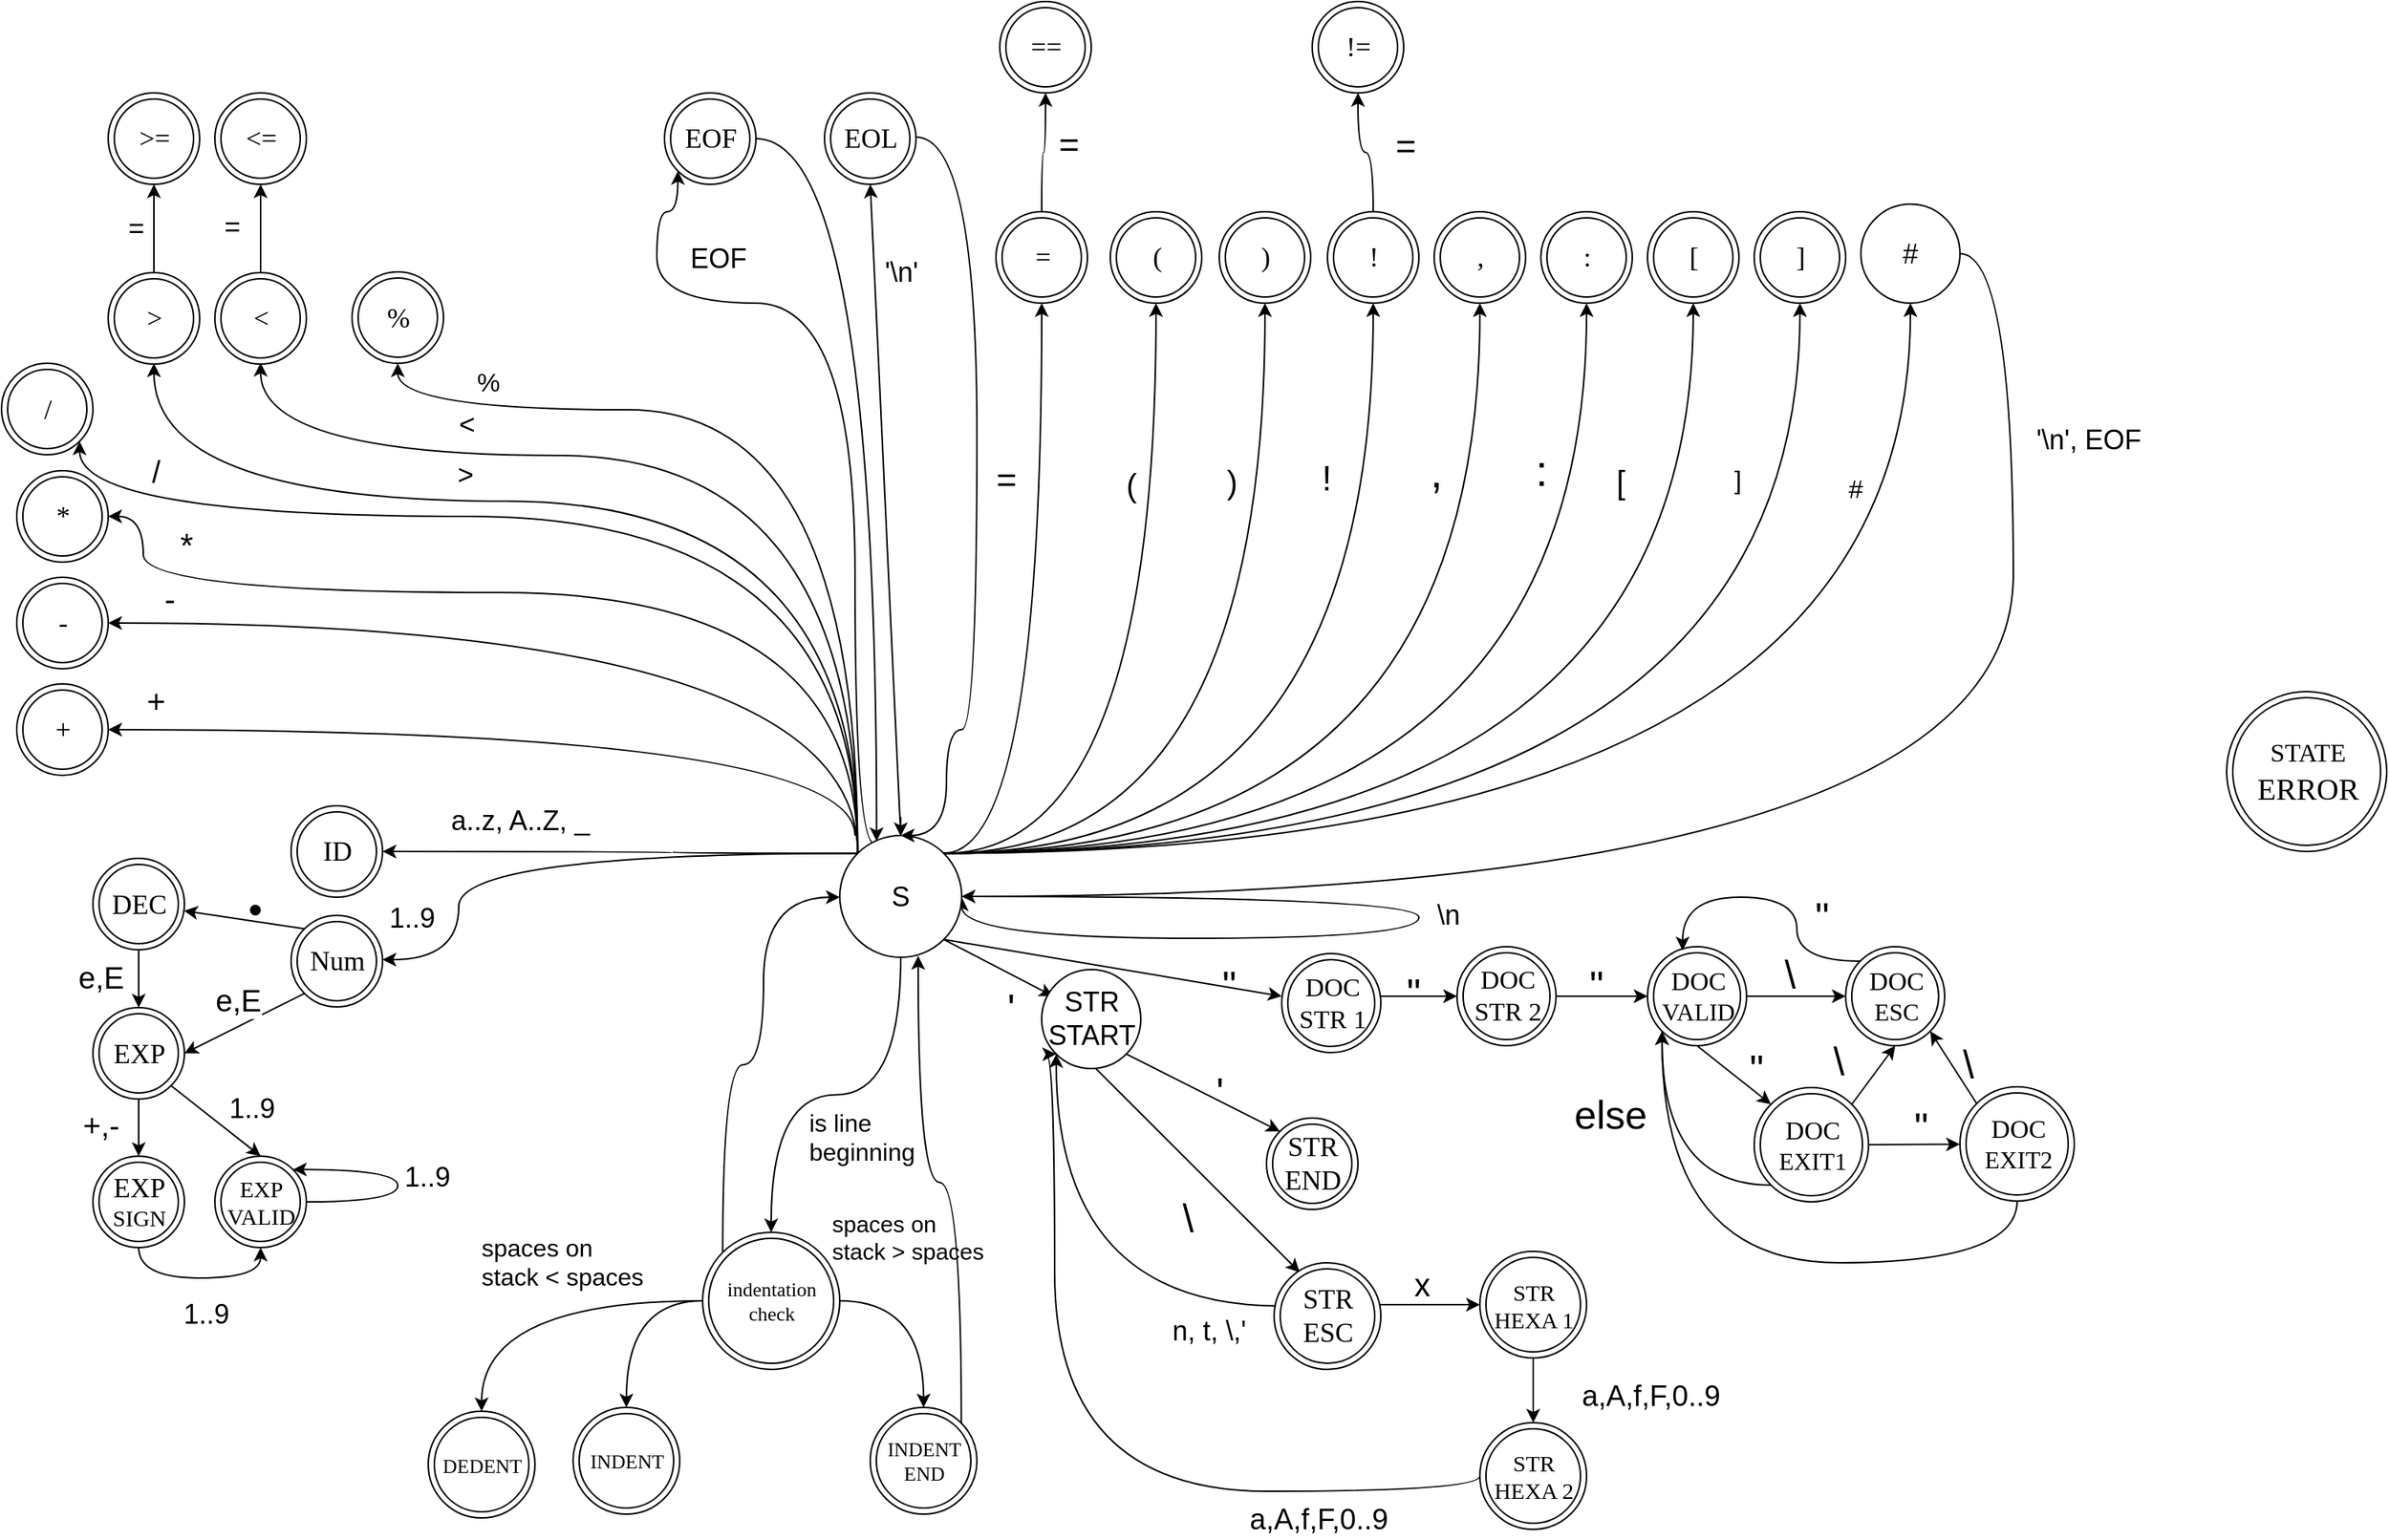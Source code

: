 <mxfile version="12.2.9" type="github" pages="1">
  <diagram id="ookkSnt-5DKXbz4JokuE" name="Page-1">
    <mxGraphModel dx="1447" dy="785" grid="1" gridSize="10" guides="1" tooltips="1" connect="1" arrows="1" fold="1" page="1" pageScale="1" pageWidth="827" pageHeight="1169" math="0" shadow="0">
      <root>
        <mxCell id="0"/>
        <mxCell id="1" parent="0"/>
        <mxCell id="phEVHog4hxKk8a_AKW_x-33" style="edgeStyle=orthogonalEdgeStyle;orthogonalLoop=1;jettySize=auto;html=1;curved=1;entryX=1;entryY=0.5;entryDx=0;entryDy=0;fontSize=18;" parent="1" target="phEVHog4hxKk8a_AKW_x-7" edge="1">
          <mxGeometry relative="1" as="geometry">
            <mxPoint x="580" y="569.5" as="sourcePoint"/>
            <mxPoint x="180" y="509.5" as="targetPoint"/>
            <Array as="points">
              <mxPoint x="580" y="499.5"/>
            </Array>
          </mxGeometry>
        </mxCell>
        <mxCell id="phEVHog4hxKk8a_AKW_x-34" value="&lt;font style=&quot;font-size: 21px;&quot;&gt;&lt;font style=&quot;font-size: 21px;&quot;&gt;+&lt;/font&gt;&lt;/font&gt;" style="text;html=1;resizable=0;points=[];align=center;verticalAlign=middle;labelBackgroundColor=#ffffff;fontSize=21;" parent="phEVHog4hxKk8a_AKW_x-33" vertex="1" connectable="0">
          <mxGeometry x="0.018" y="4" relative="1" as="geometry">
            <mxPoint x="-244" y="-23.5" as="offset"/>
          </mxGeometry>
        </mxCell>
        <mxCell id="phEVHog4hxKk8a_AKW_x-44" style="orthogonalLoop=1;jettySize=auto;html=1;exitX=0;exitY=0;exitDx=0;exitDy=0;entryX=1;entryY=0.5;entryDx=0;entryDy=0;fontSize=18;edgeStyle=orthogonalEdgeStyle;curved=1;" parent="1" source="phEVHog4hxKk8a_AKW_x-1" target="phEVHog4hxKk8a_AKW_x-9" edge="1">
          <mxGeometry relative="1" as="geometry">
            <Array as="points">
              <mxPoint x="581" y="430"/>
            </Array>
          </mxGeometry>
        </mxCell>
        <mxCell id="phEVHog4hxKk8a_AKW_x-46" style="orthogonalLoop=1;jettySize=auto;html=1;exitX=0;exitY=0;exitDx=0;exitDy=0;fontSize=18;edgeStyle=orthogonalEdgeStyle;curved=1;entryX=1;entryY=0.5;entryDx=0;entryDy=0;" parent="1" source="phEVHog4hxKk8a_AKW_x-1" target="phEVHog4hxKk8a_AKW_x-13" edge="1">
          <mxGeometry relative="1" as="geometry">
            <mxPoint x="113" y="373.5" as="targetPoint"/>
            <Array as="points">
              <mxPoint x="581" y="410"/>
              <mxPoint x="113" y="410"/>
              <mxPoint x="113" y="360"/>
            </Array>
          </mxGeometry>
        </mxCell>
        <mxCell id="phEVHog4hxKk8a_AKW_x-51" value="&lt;font style=&quot;font-size: 22px;&quot;&gt;*&lt;/font&gt;" style="text;html=1;resizable=0;points=[];align=center;verticalAlign=middle;labelBackgroundColor=#ffffff;fontSize=22;" parent="phEVHog4hxKk8a_AKW_x-46" vertex="1" connectable="0">
          <mxGeometry x="0.217" y="-1" relative="1" as="geometry">
            <mxPoint x="-178.5" y="-29.5" as="offset"/>
          </mxGeometry>
        </mxCell>
        <mxCell id="phEVHog4hxKk8a_AKW_x-49" style="orthogonalLoop=1;jettySize=auto;html=1;exitX=0;exitY=0;exitDx=0;exitDy=0;entryX=1;entryY=1;entryDx=0;entryDy=0;fontSize=18;edgeStyle=orthogonalEdgeStyle;curved=1;" parent="1" source="phEVHog4hxKk8a_AKW_x-1" target="phEVHog4hxKk8a_AKW_x-14" edge="1">
          <mxGeometry relative="1" as="geometry">
            <mxPoint x="150" y="319.5" as="targetPoint"/>
            <Array as="points">
              <mxPoint x="581" y="360"/>
              <mxPoint x="71" y="360"/>
            </Array>
          </mxGeometry>
        </mxCell>
        <mxCell id="phEVHog4hxKk8a_AKW_x-50" value="&lt;font style=&quot;font-size: 20px;&quot;&gt;/&lt;/font&gt;" style="text;html=1;resizable=0;points=[];align=center;verticalAlign=middle;labelBackgroundColor=#ffffff;fontSize=20;" parent="phEVHog4hxKk8a_AKW_x-49" vertex="1" connectable="0">
          <mxGeometry x="0.181" y="1" relative="1" as="geometry">
            <mxPoint x="-221.5" y="-31" as="offset"/>
          </mxGeometry>
        </mxCell>
        <mxCell id="phEVHog4hxKk8a_AKW_x-53" style="edgeStyle=orthogonalEdgeStyle;curved=1;orthogonalLoop=1;jettySize=auto;html=1;exitX=0;exitY=0;exitDx=0;exitDy=0;entryX=0.5;entryY=1;entryDx=0;entryDy=0;fontSize=18;" parent="1" source="phEVHog4hxKk8a_AKW_x-1" edge="1">
          <mxGeometry relative="1" as="geometry">
            <mxPoint x="120" y="259.5" as="targetPoint"/>
            <Array as="points">
              <mxPoint x="581" y="350"/>
              <mxPoint x="120" y="350"/>
            </Array>
          </mxGeometry>
        </mxCell>
        <mxCell id="phEVHog4hxKk8a_AKW_x-54" value="&lt;font style=&quot;font-size: 18px;&quot;&gt;&amp;gt;&lt;/font&gt;" style="text;html=1;resizable=0;points=[];align=center;verticalAlign=middle;labelBackgroundColor=#ffffff;fontSize=18;" parent="phEVHog4hxKk8a_AKW_x-53" vertex="1" connectable="0">
          <mxGeometry x="0.154" relative="1" as="geometry">
            <mxPoint x="-37" y="-17" as="offset"/>
          </mxGeometry>
        </mxCell>
        <mxCell id="phEVHog4hxKk8a_AKW_x-55" style="edgeStyle=orthogonalEdgeStyle;curved=1;orthogonalLoop=1;jettySize=auto;html=1;fontSize=18;exitX=0;exitY=0;exitDx=0;exitDy=0;" parent="1" source="phEVHog4hxKk8a_AKW_x-1" edge="1">
          <mxGeometry relative="1" as="geometry">
            <mxPoint x="190" y="259.08" as="targetPoint"/>
            <Array as="points">
              <mxPoint x="581" y="320"/>
              <mxPoint x="190" y="320"/>
            </Array>
          </mxGeometry>
        </mxCell>
        <mxCell id="phEVHog4hxKk8a_AKW_x-56" value="&lt;font style=&quot;font-size: 18px;&quot;&gt;&amp;lt;&lt;/font&gt;" style="text;html=1;resizable=0;points=[];align=center;verticalAlign=middle;labelBackgroundColor=#ffffff;fontSize=18;" parent="phEVHog4hxKk8a_AKW_x-55" vertex="1" connectable="0">
          <mxGeometry x="0.36" y="2" relative="1" as="geometry">
            <mxPoint x="-32.5" y="-22" as="offset"/>
          </mxGeometry>
        </mxCell>
        <mxCell id="phEVHog4hxKk8a_AKW_x-73" style="edgeStyle=orthogonalEdgeStyle;curved=1;orthogonalLoop=1;jettySize=auto;html=1;exitX=0;exitY=0;exitDx=0;exitDy=0;fontSize=18;entryX=1;entryY=0.5;entryDx=0;entryDy=0;" parent="1" source="phEVHog4hxKk8a_AKW_x-1" target="phEVHog4hxKk8a_AKW_x-24" edge="1">
          <mxGeometry relative="1" as="geometry">
            <Array as="points">
              <mxPoint x="460" y="581"/>
              <mxPoint x="460" y="580"/>
            </Array>
          </mxGeometry>
        </mxCell>
        <mxCell id="Kf4OGwQjmnl409fR8g-T-22" value="a..z, A..Z, _" style="text;html=1;resizable=0;points=[];align=center;verticalAlign=middle;labelBackgroundColor=#ffffff;fontSize=18;" parent="phEVHog4hxKk8a_AKW_x-73" vertex="1" connectable="0">
          <mxGeometry x="0.328" y="-7" relative="1" as="geometry">
            <mxPoint x="-15.5" y="-13.5" as="offset"/>
          </mxGeometry>
        </mxCell>
        <mxCell id="phEVHog4hxKk8a_AKW_x-75" style="orthogonalLoop=1;jettySize=auto;html=1;entryX=0;entryY=1;entryDx=0;entryDy=0;fontSize=18;edgeStyle=orthogonalEdgeStyle;curved=1;exitX=0.284;exitY=0.065;exitDx=0;exitDy=0;exitPerimeter=0;" parent="1" source="phEVHog4hxKk8a_AKW_x-1" target="phEVHog4hxKk8a_AKW_x-22" edge="1">
          <mxGeometry relative="1" as="geometry">
            <Array as="points">
              <mxPoint x="580" y="575"/>
              <mxPoint x="580" y="220"/>
              <mxPoint x="450" y="220"/>
              <mxPoint x="450" y="160"/>
              <mxPoint x="464" y="160"/>
            </Array>
          </mxGeometry>
        </mxCell>
        <mxCell id="phEVHog4hxKk8a_AKW_x-76" value="&lt;font style=&quot;font-size: 18px;&quot;&gt;EOF&lt;/font&gt;" style="text;html=1;resizable=0;points=[];align=center;verticalAlign=middle;labelBackgroundColor=#ffffff;fontSize=18;" parent="phEVHog4hxKk8a_AKW_x-75" vertex="1" connectable="0">
          <mxGeometry x="0.111" y="6" relative="1" as="geometry">
            <mxPoint x="-84" y="-64.5" as="offset"/>
          </mxGeometry>
        </mxCell>
        <mxCell id="phEVHog4hxKk8a_AKW_x-77" style="orthogonalLoop=1;jettySize=auto;html=1;exitX=0.5;exitY=0;exitDx=0;exitDy=0;entryX=0.5;entryY=1;entryDx=0;entryDy=0;fontSize=18;" parent="1" source="phEVHog4hxKk8a_AKW_x-1" target="phEVHog4hxKk8a_AKW_x-21" edge="1">
          <mxGeometry relative="1" as="geometry">
            <mxPoint x="800" y="280" as="targetPoint"/>
          </mxGeometry>
        </mxCell>
        <mxCell id="phEVHog4hxKk8a_AKW_x-78" value="&#39;\n&#39;" style="text;html=1;resizable=0;points=[];align=center;verticalAlign=middle;labelBackgroundColor=#ffffff;fontSize=18;" parent="phEVHog4hxKk8a_AKW_x-77" vertex="1" connectable="0">
          <mxGeometry x="0.216" y="7" relative="1" as="geometry">
            <mxPoint x="19" y="-110" as="offset"/>
          </mxGeometry>
        </mxCell>
        <mxCell id="Kf4OGwQjmnl409fR8g-T-13" style="orthogonalLoop=1;jettySize=auto;html=1;exitX=1;exitY=0;exitDx=0;exitDy=0;fontSize=18;edgeStyle=orthogonalEdgeStyle;curved=1;" parent="1" source="phEVHog4hxKk8a_AKW_x-1" target="phEVHog4hxKk8a_AKW_x-10" edge="1">
          <mxGeometry relative="1" as="geometry"/>
        </mxCell>
        <mxCell id="Kf4OGwQjmnl409fR8g-T-14" value="&lt;font style=&quot;font-size: 21px;&quot;&gt;(&lt;/font&gt;" style="text;html=1;resizable=0;points=[];align=center;verticalAlign=middle;labelBackgroundColor=#ffffff;fontSize=21;" parent="Kf4OGwQjmnl409fR8g-T-13" vertex="1" connectable="0">
          <mxGeometry x="0.19" relative="1" as="geometry">
            <mxPoint x="-17" y="-84" as="offset"/>
          </mxGeometry>
        </mxCell>
        <mxCell id="Kf4OGwQjmnl409fR8g-T-24" style="orthogonalLoop=1;jettySize=auto;html=1;fontSize=13;exitX=1;exitY=0;exitDx=0;exitDy=0;entryX=0.5;entryY=1;entryDx=0;entryDy=0;edgeStyle=orthogonalEdgeStyle;elbow=vertical;curved=1;" parent="1" source="phEVHog4hxKk8a_AKW_x-1" target="phEVHog4hxKk8a_AKW_x-12" edge="1">
          <mxGeometry relative="1" as="geometry"/>
        </mxCell>
        <mxCell id="Kf4OGwQjmnl409fR8g-T-26" value="&lt;font style=&quot;font-size: 29px;&quot;&gt;,&lt;/font&gt;" style="text;html=1;resizable=0;points=[];align=center;verticalAlign=middle;labelBackgroundColor=#ffffff;fontSize=29;" parent="Kf4OGwQjmnl409fR8g-T-24" vertex="1" connectable="0">
          <mxGeometry x="-0.116" y="-3" relative="1" as="geometry">
            <mxPoint x="7.5" y="-253.5" as="offset"/>
          </mxGeometry>
        </mxCell>
        <mxCell id="Kf4OGwQjmnl409fR8g-T-33" style="edgeStyle=orthogonalEdgeStyle;curved=1;orthogonalLoop=1;jettySize=auto;html=1;exitX=0.5;exitY=1;exitDx=0;exitDy=0;fontSize=29;" parent="1" source="phEVHog4hxKk8a_AKW_x-1" target="phEVHog4hxKk8a_AKW_x-27" edge="1">
          <mxGeometry relative="1" as="geometry"/>
        </mxCell>
        <mxCell id="Kf4OGwQjmnl409fR8g-T-50" style="orthogonalLoop=1;jettySize=auto;html=1;exitX=1;exitY=0;exitDx=0;exitDy=0;entryX=0.5;entryY=1;entryDx=0;entryDy=0;fontSize=16;edgeStyle=orthogonalEdgeStyle;curved=1;" parent="1" source="phEVHog4hxKk8a_AKW_x-1" target="phEVHog4hxKk8a_AKW_x-19" edge="1">
          <mxGeometry relative="1" as="geometry"/>
        </mxCell>
        <mxCell id="D40imSKEfPFC3WLuh7PR-13" style="orthogonalLoop=1;jettySize=auto;html=1;exitX=1;exitY=1;exitDx=0;exitDy=0;entryX=0.5;entryY=0;entryDx=0;entryDy=0;" parent="1" source="phEVHog4hxKk8a_AKW_x-1" edge="1">
          <mxGeometry relative="1" as="geometry">
            <mxPoint x="710" y="675" as="targetPoint"/>
          </mxGeometry>
        </mxCell>
        <mxCell id="kk19jb1IvxCeBUpHuE0u-11" style="edgeStyle=orthogonalEdgeStyle;curved=1;rounded=0;orthogonalLoop=1;jettySize=auto;html=1;" parent="1" source="phEVHog4hxKk8a_AKW_x-1" edge="1">
          <mxGeometry relative="1" as="geometry">
            <mxPoint x="610" y="570" as="targetPoint"/>
          </mxGeometry>
        </mxCell>
        <mxCell id="kk19jb1IvxCeBUpHuE0u-21" style="edgeStyle=orthogonalEdgeStyle;rounded=0;orthogonalLoop=1;jettySize=auto;html=1;exitX=1;exitY=0;exitDx=0;exitDy=0;entryX=0.5;entryY=1;entryDx=0;entryDy=0;curved=1;" parent="1" source="phEVHog4hxKk8a_AKW_x-1" target="kk19jb1IvxCeBUpHuE0u-19" edge="1">
          <mxGeometry relative="1" as="geometry"/>
        </mxCell>
        <mxCell id="kk19jb1IvxCeBUpHuE0u-26" style="edgeStyle=orthogonalEdgeStyle;curved=1;rounded=0;orthogonalLoop=1;jettySize=auto;html=1;exitX=1;exitY=0.5;exitDx=0;exitDy=0;fontSize=17;" parent="1" source="phEVHog4hxKk8a_AKW_x-1" edge="1">
          <mxGeometry relative="1" as="geometry">
            <mxPoint x="650" y="610" as="targetPoint"/>
            <Array as="points">
              <mxPoint x="950" y="610"/>
              <mxPoint x="950" y="637"/>
            </Array>
          </mxGeometry>
        </mxCell>
        <mxCell id="kk19jb1IvxCeBUpHuE0u-36" style="edgeStyle=orthogonalEdgeStyle;curved=1;rounded=0;orthogonalLoop=1;jettySize=auto;html=1;exitX=1;exitY=0;exitDx=0;exitDy=0;entryX=0.5;entryY=1;entryDx=0;entryDy=0;fontSize=17;" parent="1" source="phEVHog4hxKk8a_AKW_x-1" target="kk19jb1IvxCeBUpHuE0u-34" edge="1">
          <mxGeometry relative="1" as="geometry"/>
        </mxCell>
        <mxCell id="kk19jb1IvxCeBUpHuE0u-37" style="edgeStyle=orthogonalEdgeStyle;curved=1;rounded=0;orthogonalLoop=1;jettySize=auto;html=1;exitX=1;exitY=0;exitDx=0;exitDy=0;entryX=0.5;entryY=1;entryDx=0;entryDy=0;fontSize=17;" parent="1" source="phEVHog4hxKk8a_AKW_x-1" target="kk19jb1IvxCeBUpHuE0u-35" edge="1">
          <mxGeometry relative="1" as="geometry"/>
        </mxCell>
        <mxCell id="kk19jb1IvxCeBUpHuE0u-41" style="edgeStyle=orthogonalEdgeStyle;curved=1;rounded=0;orthogonalLoop=1;jettySize=auto;html=1;exitX=0;exitY=0;exitDx=0;exitDy=0;entryX=0.5;entryY=1;entryDx=0;entryDy=0;fontSize=17;" parent="1" source="phEVHog4hxKk8a_AKW_x-1" target="kk19jb1IvxCeBUpHuE0u-40" edge="1">
          <mxGeometry relative="1" as="geometry">
            <Array as="points">
              <mxPoint x="581" y="290"/>
              <mxPoint x="280" y="290"/>
            </Array>
          </mxGeometry>
        </mxCell>
        <mxCell id="kk19jb1IvxCeBUpHuE0u-47" style="edgeStyle=none;rounded=0;orthogonalLoop=1;jettySize=auto;html=1;exitX=1;exitY=1;exitDx=0;exitDy=0;entryX=0;entryY=0.5;entryDx=0;entryDy=0;fontSize=17;" parent="1" source="phEVHog4hxKk8a_AKW_x-1" edge="1">
          <mxGeometry relative="1" as="geometry">
            <mxPoint x="860.0" y="675" as="targetPoint"/>
          </mxGeometry>
        </mxCell>
        <mxCell id="kk19jb1IvxCeBUpHuE0u-51" style="edgeStyle=orthogonalEdgeStyle;curved=1;rounded=0;orthogonalLoop=1;jettySize=auto;html=1;exitX=0;exitY=0;exitDx=0;exitDy=0;fontSize=26;" parent="1" source="phEVHog4hxKk8a_AKW_x-1" target="kk19jb1IvxCeBUpHuE0u-49" edge="1">
          <mxGeometry relative="1" as="geometry">
            <Array as="points">
              <mxPoint x="320" y="581"/>
              <mxPoint x="320" y="651"/>
            </Array>
          </mxGeometry>
        </mxCell>
        <mxCell id="kk19jb1IvxCeBUpHuE0u-78" style="rounded=0;orthogonalLoop=1;jettySize=auto;html=1;exitX=1;exitY=0;exitDx=0;exitDy=0;entryX=0.5;entryY=1;entryDx=0;entryDy=0;fontSize=26;edgeStyle=orthogonalEdgeStyle;curved=1;" parent="1" source="phEVHog4hxKk8a_AKW_x-1" target="phEVHog4hxKk8a_AKW_x-11" edge="1">
          <mxGeometry relative="1" as="geometry"/>
        </mxCell>
        <mxCell id="kk19jb1IvxCeBUpHuE0u-81" style="rounded=0;orthogonalLoop=1;jettySize=auto;html=1;exitX=1;exitY=0;exitDx=0;exitDy=0;entryX=0.5;entryY=1;entryDx=0;entryDy=0;fontSize=26;edgeStyle=orthogonalEdgeStyle;curved=1;" parent="1" source="phEVHog4hxKk8a_AKW_x-1" target="kk19jb1IvxCeBUpHuE0u-30" edge="1">
          <mxGeometry relative="1" as="geometry"/>
        </mxCell>
        <mxCell id="kk19jb1IvxCeBUpHuE0u-82" style="rounded=0;orthogonalLoop=1;jettySize=auto;html=1;exitX=1;exitY=0;exitDx=0;exitDy=0;entryX=0.5;entryY=1;entryDx=0;entryDy=0;fontSize=26;edgeStyle=orthogonalEdgeStyle;curved=1;" parent="1" source="phEVHog4hxKk8a_AKW_x-1" target="phEVHog4hxKk8a_AKW_x-23" edge="1">
          <mxGeometry relative="1" as="geometry"/>
        </mxCell>
        <mxCell id="phEVHog4hxKk8a_AKW_x-1" value="&lt;font style=&quot;font-size: 18px;&quot;&gt;S&lt;/font&gt;" style="ellipse;whiteSpace=wrap;html=1;aspect=fixed;fontSize=18;" parent="1" vertex="1">
          <mxGeometry x="570" y="569.5" width="80" height="80" as="geometry"/>
        </mxCell>
        <mxCell id="phEVHog4hxKk8a_AKW_x-7" value="&lt;font style=&quot;font-size: 18px;&quot;&gt;+&lt;/font&gt;" style="ellipse;shape=doubleEllipse;html=1;dashed=0;whitespace=wrap;aspect=fixed;fontFamily=Verdana;fontSize=18;" parent="1" vertex="1">
          <mxGeometry x="30" y="470" width="60" height="60" as="geometry"/>
        </mxCell>
        <mxCell id="phEVHog4hxKk8a_AKW_x-9" value="&lt;font style=&quot;font-size: 18px;&quot;&gt;-&lt;/font&gt;" style="ellipse;shape=doubleEllipse;html=1;dashed=0;whitespace=wrap;aspect=fixed;fontFamily=Verdana;fontSize=18;" parent="1" vertex="1">
          <mxGeometry x="30" y="400" width="60" height="60" as="geometry"/>
        </mxCell>
        <mxCell id="phEVHog4hxKk8a_AKW_x-10" value="&lt;font style=&quot;font-size: 18px;&quot;&gt;(&lt;/font&gt;" style="ellipse;shape=doubleEllipse;html=1;dashed=0;whitespace=wrap;aspect=fixed;fontFamily=Verdana;fontSize=18;" parent="1" vertex="1">
          <mxGeometry x="747.5" y="160" width="60" height="60" as="geometry"/>
        </mxCell>
        <mxCell id="phEVHog4hxKk8a_AKW_x-11" value="&lt;font style=&quot;font-size: 18px;&quot;&gt;)&lt;/font&gt;" style="ellipse;shape=doubleEllipse;html=1;dashed=0;whitespace=wrap;aspect=fixed;fontFamily=Verdana;fontSize=18;" parent="1" vertex="1">
          <mxGeometry x="819" y="160" width="60" height="60" as="geometry"/>
        </mxCell>
        <mxCell id="phEVHog4hxKk8a_AKW_x-12" value="&lt;font style=&quot;font-size: 18px;&quot;&gt;,&lt;/font&gt;" style="ellipse;shape=doubleEllipse;html=1;dashed=0;whitespace=wrap;aspect=fixed;fontFamily=Verdana;fontSize=18;" parent="1" vertex="1">
          <mxGeometry x="960" y="160" width="60" height="60" as="geometry"/>
        </mxCell>
        <mxCell id="phEVHog4hxKk8a_AKW_x-13" value="&lt;font style=&quot;font-size: 18px;&quot;&gt;*&lt;/font&gt;" style="ellipse;shape=doubleEllipse;html=1;dashed=0;whitespace=wrap;aspect=fixed;fontFamily=Verdana;fontSize=18;" parent="1" vertex="1">
          <mxGeometry x="30" y="330" width="60" height="60" as="geometry"/>
        </mxCell>
        <mxCell id="phEVHog4hxKk8a_AKW_x-14" value="&lt;font style=&quot;font-size: 18px;&quot;&gt;/&lt;/font&gt;" style="ellipse;shape=doubleEllipse;html=1;dashed=0;whitespace=wrap;aspect=fixed;fontFamily=Verdana;fontSize=18;" parent="1" vertex="1">
          <mxGeometry x="20" y="259.5" width="60" height="60" as="geometry"/>
        </mxCell>
        <mxCell id="phEVHog4hxKk8a_AKW_x-85" style="orthogonalLoop=1;jettySize=auto;html=1;exitX=0.5;exitY=0;exitDx=0;exitDy=0;entryX=0.5;entryY=1;entryDx=0;entryDy=0;fontSize=18;" parent="1" source="phEVHog4hxKk8a_AKW_x-15" target="phEVHog4hxKk8a_AKW_x-18" edge="1">
          <mxGeometry relative="1" as="geometry">
            <mxPoint x="60" y="110" as="targetPoint"/>
          </mxGeometry>
        </mxCell>
        <mxCell id="phEVHog4hxKk8a_AKW_x-87" value="&lt;font style=&quot;font-size: 18px;&quot;&gt;=&lt;/font&gt;" style="text;html=1;resizable=0;points=[];align=center;verticalAlign=middle;labelBackgroundColor=#ffffff;fontSize=18;" parent="phEVHog4hxKk8a_AKW_x-85" vertex="1" connectable="0">
          <mxGeometry x="0.039" y="-4" relative="1" as="geometry">
            <mxPoint x="-16" y="1" as="offset"/>
          </mxGeometry>
        </mxCell>
        <mxCell id="phEVHog4hxKk8a_AKW_x-15" value="&lt;font style=&quot;font-size: 18px;&quot;&gt;&amp;gt;&lt;/font&gt;" style="ellipse;shape=doubleEllipse;html=1;dashed=0;whitespace=wrap;aspect=fixed;fontFamily=Verdana;fontSize=18;" parent="1" vertex="1">
          <mxGeometry x="90" y="200" width="60" height="60" as="geometry"/>
        </mxCell>
        <mxCell id="phEVHog4hxKk8a_AKW_x-60" style="edgeStyle=orthogonalEdgeStyle;curved=1;orthogonalLoop=1;jettySize=auto;html=1;exitX=0.5;exitY=0;exitDx=0;exitDy=0;fontSize=18;" parent="1" source="phEVHog4hxKk8a_AKW_x-16" target="phEVHog4hxKk8a_AKW_x-17" edge="1">
          <mxGeometry relative="1" as="geometry"/>
        </mxCell>
        <mxCell id="phEVHog4hxKk8a_AKW_x-16" value="&lt;font style=&quot;font-size: 18px;&quot;&gt;&amp;lt;&lt;/font&gt;" style="ellipse;shape=doubleEllipse;html=1;dashed=0;whitespace=wrap;aspect=fixed;fontFamily=Verdana;fontSize=18;" parent="1" vertex="1">
          <mxGeometry x="160" y="200" width="60" height="60" as="geometry"/>
        </mxCell>
        <mxCell id="phEVHog4hxKk8a_AKW_x-17" value="&lt;font style=&quot;font-size: 18px;&quot;&gt;&amp;lt;&lt;/font&gt;&lt;font style=&quot;font-size: 18px;&quot;&gt;=&lt;/font&gt;" style="ellipse;shape=doubleEllipse;html=1;dashed=0;whitespace=wrap;aspect=fixed;fontFamily=Verdana;fontSize=18;" parent="1" vertex="1">
          <mxGeometry x="160" y="82" width="60" height="60" as="geometry"/>
        </mxCell>
        <mxCell id="phEVHog4hxKk8a_AKW_x-18" value="&lt;font style=&quot;font-size: 18px;&quot;&gt;&amp;gt;&lt;font style=&quot;font-size: 18px;&quot;&gt;=&lt;/font&gt;&lt;/font&gt;" style="ellipse;shape=doubleEllipse;html=1;dashed=0;whitespace=wrap;aspect=fixed;fontFamily=Verdana;fontSize=18;" parent="1" vertex="1">
          <mxGeometry x="90" y="82" width="60" height="60" as="geometry"/>
        </mxCell>
        <mxCell id="kk19jb1IvxCeBUpHuE0u-6" style="edgeStyle=orthogonalEdgeStyle;curved=1;rounded=0;orthogonalLoop=1;jettySize=auto;html=1;exitX=0.5;exitY=0;exitDx=0;exitDy=0;" parent="1" source="phEVHog4hxKk8a_AKW_x-19" target="kk19jb1IvxCeBUpHuE0u-5" edge="1">
          <mxGeometry relative="1" as="geometry"/>
        </mxCell>
        <mxCell id="phEVHog4hxKk8a_AKW_x-19" value="&lt;font style=&quot;font-size: 18px&quot;&gt;!&lt;/font&gt;" style="ellipse;shape=doubleEllipse;html=1;dashed=0;whitespace=wrap;aspect=fixed;fontFamily=Verdana;fontSize=18;" parent="1" vertex="1">
          <mxGeometry x="890" y="160" width="60" height="60" as="geometry"/>
        </mxCell>
        <mxCell id="phEVHog4hxKk8a_AKW_x-20" value="&lt;font style=&quot;font-size: 18px;&quot;&gt;==&lt;/font&gt;" style="ellipse;shape=doubleEllipse;html=1;dashed=0;whitespace=wrap;aspect=fixed;fontFamily=Verdana;fontSize=18;" parent="1" vertex="1">
          <mxGeometry x="675" y="22" width="60" height="60" as="geometry"/>
        </mxCell>
        <mxCell id="kk19jb1IvxCeBUpHuE0u-8" style="edgeStyle=orthogonalEdgeStyle;curved=1;rounded=0;orthogonalLoop=1;jettySize=auto;html=1;entryX=0.5;entryY=0;entryDx=0;entryDy=0;" parent="1" source="phEVHog4hxKk8a_AKW_x-21" target="phEVHog4hxKk8a_AKW_x-1" edge="1">
          <mxGeometry relative="1" as="geometry">
            <Array as="points">
              <mxPoint x="660" y="111"/>
              <mxPoint x="660" y="500"/>
              <mxPoint x="640" y="500"/>
              <mxPoint x="640" y="570"/>
            </Array>
          </mxGeometry>
        </mxCell>
        <mxCell id="phEVHog4hxKk8a_AKW_x-21" value="&lt;font style=&quot;font-size: 18px;&quot;&gt;EOL&lt;/font&gt;" style="ellipse;shape=doubleEllipse;html=1;dashed=0;whitespace=wrap;aspect=fixed;fontFamily=Verdana;fontSize=18;" parent="1" vertex="1">
          <mxGeometry x="560" y="82" width="60" height="60" as="geometry"/>
        </mxCell>
        <mxCell id="kk19jb1IvxCeBUpHuE0u-77" style="edgeStyle=orthogonalEdgeStyle;curved=1;rounded=0;orthogonalLoop=1;jettySize=auto;html=1;exitX=1;exitY=0.5;exitDx=0;exitDy=0;entryX=0.302;entryY=0.047;entryDx=0;entryDy=0;entryPerimeter=0;fontSize=26;" parent="1" source="phEVHog4hxKk8a_AKW_x-22" target="phEVHog4hxKk8a_AKW_x-1" edge="1">
          <mxGeometry relative="1" as="geometry"/>
        </mxCell>
        <mxCell id="phEVHog4hxKk8a_AKW_x-22" value="&lt;font style=&quot;font-size: 18px;&quot;&gt;EOF&lt;/font&gt;" style="ellipse;shape=doubleEllipse;html=1;dashed=0;whitespace=wrap;aspect=fixed;fontFamily=Verdana;fontSize=18;" parent="1" vertex="1">
          <mxGeometry x="455" y="82" width="60" height="60" as="geometry"/>
        </mxCell>
        <mxCell id="kk19jb1IvxCeBUpHuE0u-12" style="edgeStyle=orthogonalEdgeStyle;curved=1;rounded=0;orthogonalLoop=1;jettySize=auto;html=1;exitX=0.5;exitY=0;exitDx=0;exitDy=0;entryX=0.5;entryY=1;entryDx=0;entryDy=0;" parent="1" source="phEVHog4hxKk8a_AKW_x-23" target="phEVHog4hxKk8a_AKW_x-20" edge="1">
          <mxGeometry relative="1" as="geometry"/>
        </mxCell>
        <mxCell id="phEVHog4hxKk8a_AKW_x-23" value="&lt;font style=&quot;font-size: 18px;&quot;&gt;=&lt;/font&gt;" style="ellipse;shape=doubleEllipse;html=1;dashed=0;whitespace=wrap;aspect=fixed;fontFamily=Verdana;fontSize=18;" parent="1" vertex="1">
          <mxGeometry x="672.5" y="160" width="60" height="60" as="geometry"/>
        </mxCell>
        <mxCell id="phEVHog4hxKk8a_AKW_x-24" value="&lt;font style=&quot;font-size: 18px;&quot;&gt;ID&lt;/font&gt;" style="ellipse;shape=doubleEllipse;html=1;dashed=0;whitespace=wrap;aspect=fixed;fontFamily=Verdana;fontSize=18;" parent="1" vertex="1">
          <mxGeometry x="210" y="550" width="60" height="60" as="geometry"/>
        </mxCell>
        <mxCell id="Kf4OGwQjmnl409fR8g-T-35" style="edgeStyle=orthogonalEdgeStyle;curved=1;orthogonalLoop=1;jettySize=auto;html=1;exitX=0;exitY=0.5;exitDx=0;exitDy=0;entryX=0.5;entryY=0;entryDx=0;entryDy=0;fontSize=29;" parent="1" source="phEVHog4hxKk8a_AKW_x-27" target="phEVHog4hxKk8a_AKW_x-29" edge="1">
          <mxGeometry relative="1" as="geometry"/>
        </mxCell>
        <mxCell id="Kf4OGwQjmnl409fR8g-T-36" style="edgeStyle=orthogonalEdgeStyle;curved=1;orthogonalLoop=1;jettySize=auto;html=1;exitX=1;exitY=0.5;exitDx=0;exitDy=0;entryX=0.5;entryY=0;entryDx=0;entryDy=0;fontSize=29;" parent="1" source="phEVHog4hxKk8a_AKW_x-27" target="phEVHog4hxKk8a_AKW_x-28" edge="1">
          <mxGeometry relative="1" as="geometry"/>
        </mxCell>
        <mxCell id="Kf4OGwQjmnl409fR8g-T-37" style="edgeStyle=orthogonalEdgeStyle;curved=1;orthogonalLoop=1;jettySize=auto;html=1;exitX=0;exitY=0;exitDx=0;exitDy=0;fontSize=29;" parent="1" source="phEVHog4hxKk8a_AKW_x-27" target="phEVHog4hxKk8a_AKW_x-1" edge="1">
          <mxGeometry relative="1" as="geometry">
            <mxPoint x="520" y="610" as="targetPoint"/>
            <Array as="points">
              <mxPoint x="493" y="720"/>
              <mxPoint x="520" y="720"/>
              <mxPoint x="520" y="610"/>
            </Array>
          </mxGeometry>
        </mxCell>
        <mxCell id="kk19jb1IvxCeBUpHuE0u-57" style="edgeStyle=orthogonalEdgeStyle;curved=1;rounded=0;orthogonalLoop=1;jettySize=auto;html=1;exitX=0;exitY=0.5;exitDx=0;exitDy=0;fontSize=26;" parent="1" source="phEVHog4hxKk8a_AKW_x-27" target="kk19jb1IvxCeBUpHuE0u-56" edge="1">
          <mxGeometry relative="1" as="geometry"/>
        </mxCell>
        <mxCell id="phEVHog4hxKk8a_AKW_x-27" value="&lt;div style=&quot;font-size: 13px;&quot;&gt;indentation&lt;/div&gt;&lt;div style=&quot;font-size: 13px;&quot;&gt;check&lt;br style=&quot;font-size: 13px;&quot;&gt;&lt;/div&gt;" style="ellipse;shape=doubleEllipse;html=1;dashed=0;whitespace=wrap;aspect=fixed;fontFamily=Verdana;fontSize=13;" parent="1" vertex="1">
          <mxGeometry x="480" y="830" width="90" height="90" as="geometry"/>
        </mxCell>
        <mxCell id="kk19jb1IvxCeBUpHuE0u-55" style="edgeStyle=orthogonalEdgeStyle;curved=1;rounded=0;orthogonalLoop=1;jettySize=auto;html=1;exitX=1;exitY=0;exitDx=0;exitDy=0;entryX=0.643;entryY=0.988;entryDx=0;entryDy=0;entryPerimeter=0;fontSize=26;" parent="1" source="phEVHog4hxKk8a_AKW_x-28" target="phEVHog4hxKk8a_AKW_x-1" edge="1">
          <mxGeometry relative="1" as="geometry"/>
        </mxCell>
        <mxCell id="phEVHog4hxKk8a_AKW_x-28" value="&lt;div&gt;INDENT &lt;br&gt;&lt;/div&gt;&lt;div&gt;END&lt;/div&gt;" style="ellipse;shape=doubleEllipse;html=1;dashed=0;whitespace=wrap;aspect=fixed;fontFamily=Verdana;fontSize=13;" parent="1" vertex="1">
          <mxGeometry x="590" y="945" width="70" height="70" as="geometry"/>
        </mxCell>
        <mxCell id="phEVHog4hxKk8a_AKW_x-29" value="INDENT" style="ellipse;shape=doubleEllipse;html=1;dashed=0;whitespace=wrap;aspect=fixed;fontFamily=Verdana;fontSize=13;" parent="1" vertex="1">
          <mxGeometry x="395" y="945" width="70" height="70" as="geometry"/>
        </mxCell>
        <mxCell id="Kf4OGwQjmnl409fR8g-T-18" value="=" style="text;html=1;resizable=0;points=[];align=center;verticalAlign=middle;labelBackgroundColor=#ffffff;fontSize=18;" parent="1" vertex="1" connectable="0">
          <mxGeometry x="169.786" y="170.857" as="geometry">
            <mxPoint x="0.5" y="-1" as="offset"/>
          </mxGeometry>
        </mxCell>
        <mxCell id="Kf4OGwQjmnl409fR8g-T-27" value="&lt;font style=&quot;font-size: 23px;&quot;&gt;=&lt;/font&gt;" style="text;html=1;resizable=0;points=[];align=center;verticalAlign=middle;labelBackgroundColor=#ffffff;fontSize=23;" parent="1" vertex="1" connectable="0">
          <mxGeometry x="939.5" y="121.167" as="geometry">
            <mxPoint x="1" y="-4.5" as="offset"/>
          </mxGeometry>
        </mxCell>
        <mxCell id="Kf4OGwQjmnl409fR8g-T-42" value="&lt;div style=&quot;font-size: 16px&quot;&gt;&lt;font style=&quot;font-size: 16px&quot;&gt;&lt;br&gt;&lt;/font&gt;&lt;/div&gt;" style="text;html=1;resizable=0;points=[];autosize=1;align=left;verticalAlign=top;spacingTop=1;fontSize=16;rotation=0;spacing=0;" parent="1" vertex="1">
          <mxGeometry x="410" y="660" width="20" height="30" as="geometry"/>
        </mxCell>
        <mxCell id="Kf4OGwQjmnl409fR8g-T-43" value="&lt;div style=&quot;font-size: 16px&quot;&gt;&lt;font style=&quot;font-size: 16px&quot;&gt;spaces on&lt;/font&gt;&lt;/div&gt;&lt;div style=&quot;font-size: 16px&quot;&gt;&lt;font style=&quot;font-size: 16px&quot;&gt; stack &amp;lt; spaces&lt;br&gt;&lt;/font&gt;&lt;/div&gt;" style="text;html=1;resizable=0;points=[];autosize=1;align=left;verticalAlign=top;spacingTop=1;fontSize=16;rotation=0;spacing=0;" parent="1" vertex="1">
          <mxGeometry x="335" y="825" width="120" height="40" as="geometry"/>
        </mxCell>
        <mxCell id="Kf4OGwQjmnl409fR8g-T-44" value="&lt;div style=&quot;font-size: 15px&quot;&gt;&lt;font style=&quot;font-size: 15px&quot;&gt;spaces on&lt;/font&gt;&lt;/div&gt;&lt;div style=&quot;font-size: 15px&quot;&gt;&lt;font style=&quot;font-size: 15px&quot;&gt; stack &amp;gt; spaces&lt;br&gt;&lt;/font&gt;&lt;/div&gt;" style="text;html=1;resizable=0;points=[];autosize=1;align=left;verticalAlign=top;spacingTop=1;fontSize=16;rotation=0;spacing=0;" parent="1" vertex="1">
          <mxGeometry x="565" y="810" width="120" height="40" as="geometry"/>
        </mxCell>
        <mxCell id="Kf4OGwQjmnl409fR8g-T-46" value="&lt;div&gt;is line&lt;/div&gt;&lt;div&gt; beginning&lt;/div&gt;" style="text;html=1;resizable=0;points=[];autosize=1;align=left;verticalAlign=top;spacingTop=1;fontSize=16;rotation=0;spacing=0;" parent="1" vertex="1">
          <mxGeometry x="550" y="742.5" width="90" height="40" as="geometry"/>
        </mxCell>
        <mxCell id="Kf4OGwQjmnl409fR8g-T-52" value="&lt;font style=&quot;font-size: 23px&quot;&gt;!&lt;/font&gt;" style="text;html=1;resizable=0;points=[];align=center;verticalAlign=middle;labelBackgroundColor=#ffffff;fontSize=29;" parent="1" vertex="1" connectable="0">
          <mxGeometry x="702.5" y="420" as="geometry">
            <mxPoint x="186" y="-87" as="offset"/>
          </mxGeometry>
        </mxCell>
        <mxCell id="D40imSKEfPFC3WLuh7PR-14" value="&lt;font style=&quot;font-size: 26px;&quot;&gt;&#39; &lt;/font&gt;" style="text;html=1;resizable=0;points=[];autosize=1;align=left;verticalAlign=top;spacingTop=-4;fontSize=26;" parent="1" vertex="1">
          <mxGeometry x="677.5" y="665" width="20" height="20" as="geometry"/>
        </mxCell>
        <mxCell id="kk19jb1IvxCeBUpHuE0u-66" style="rounded=0;orthogonalLoop=1;jettySize=auto;html=1;exitX=1;exitY=1;exitDx=0;exitDy=0;entryX=0;entryY=0;entryDx=0;entryDy=0;fontSize=26;" parent="1" source="D40imSKEfPFC3WLuh7PR-17" target="D40imSKEfPFC3WLuh7PR-28" edge="1">
          <mxGeometry relative="1" as="geometry"/>
        </mxCell>
        <mxCell id="kk19jb1IvxCeBUpHuE0u-72" style="edgeStyle=none;rounded=0;orthogonalLoop=1;jettySize=auto;html=1;exitX=0.5;exitY=1;exitDx=0;exitDy=0;entryX=0;entryY=0;entryDx=0;entryDy=0;fontSize=26;" parent="1" edge="1">
          <mxGeometry relative="1" as="geometry">
            <mxPoint x="738" y="722.5" as="sourcePoint"/>
            <mxPoint x="871.787" y="856.287" as="targetPoint"/>
          </mxGeometry>
        </mxCell>
        <mxCell id="D40imSKEfPFC3WLuh7PR-17" value="&lt;div&gt;STR&lt;/div&gt;&lt;div&gt;START&lt;br&gt;&lt;/div&gt;" style="ellipse;whiteSpace=wrap;html=1;aspect=fixed;fontSize=18;" parent="1" vertex="1">
          <mxGeometry x="702.5" y="657.5" width="65" height="65" as="geometry"/>
        </mxCell>
        <mxCell id="D40imSKEfPFC3WLuh7PR-28" value="&lt;div&gt;STR&lt;/div&gt;&lt;div&gt;END&lt;br&gt;&lt;/div&gt;" style="ellipse;shape=doubleEllipse;html=1;dashed=0;whitespace=wrap;aspect=fixed;fontFamily=Verdana;fontSize=18;" parent="1" vertex="1">
          <mxGeometry x="850" y="755" width="60" height="60" as="geometry"/>
        </mxCell>
        <mxCell id="kk19jb1IvxCeBUpHuE0u-5" value="!&lt;font style=&quot;font-size: 18px&quot;&gt;=&lt;/font&gt;" style="ellipse;shape=doubleEllipse;html=1;dashed=0;whitespace=wrap;aspect=fixed;fontFamily=Verdana;fontSize=18;" parent="1" vertex="1">
          <mxGeometry x="880" y="22" width="60" height="60" as="geometry"/>
        </mxCell>
        <mxCell id="kk19jb1IvxCeBUpHuE0u-7" value="&lt;font style=&quot;font-size: 23px;&quot;&gt;=&lt;/font&gt;" style="text;html=1;resizable=0;points=[];align=center;verticalAlign=middle;labelBackgroundColor=#ffffff;fontSize=23;" parent="1" vertex="1" connectable="0">
          <mxGeometry x="880" y="190.167" as="geometry">
            <mxPoint x="-160" y="-74.5" as="offset"/>
          </mxGeometry>
        </mxCell>
        <mxCell id="kk19jb1IvxCeBUpHuE0u-60" style="edgeStyle=orthogonalEdgeStyle;curved=1;rounded=0;orthogonalLoop=1;jettySize=auto;html=1;entryX=1;entryY=0.5;entryDx=0;entryDy=0;fontSize=26;" parent="1" source="kk19jb1IvxCeBUpHuE0u-19" target="phEVHog4hxKk8a_AKW_x-1" edge="1">
          <mxGeometry relative="1" as="geometry">
            <Array as="points">
              <mxPoint x="1340" y="187"/>
              <mxPoint x="1340" y="610"/>
            </Array>
          </mxGeometry>
        </mxCell>
        <mxCell id="kk19jb1IvxCeBUpHuE0u-19" value="#" style="ellipse;whiteSpace=wrap;html=1;aspect=fixed;fontSize=18;" parent="1" vertex="1">
          <mxGeometry x="1240" y="155" width="65" height="65" as="geometry"/>
        </mxCell>
        <mxCell id="kk19jb1IvxCeBUpHuE0u-22" value="#" style="text;html=1;resizable=0;points=[];autosize=1;align=left;verticalAlign=top;spacingTop=-4;strokeWidth=2;perimeterSpacing=2;fontSize=17;" parent="1" vertex="1">
          <mxGeometry x="1230" y="329.5" width="20" height="20" as="geometry"/>
        </mxCell>
        <mxCell id="kk19jb1IvxCeBUpHuE0u-27" value="\n" style="text;html=1;resizable=0;points=[];align=center;verticalAlign=middle;labelBackgroundColor=#ffffff;fontSize=18;" parent="1" vertex="1" connectable="0">
          <mxGeometry x="949.857" y="732.111" as="geometry">
            <mxPoint x="19" y="-110" as="offset"/>
          </mxGeometry>
        </mxCell>
        <mxCell id="kk19jb1IvxCeBUpHuE0u-30" value=":" style="ellipse;shape=doubleEllipse;html=1;dashed=0;whitespace=wrap;aspect=fixed;fontFamily=Verdana;fontSize=18;" parent="1" vertex="1">
          <mxGeometry x="1030" y="160" width="60" height="60" as="geometry"/>
        </mxCell>
        <mxCell id="kk19jb1IvxCeBUpHuE0u-33" value=":" style="text;html=1;resizable=0;points=[];align=center;verticalAlign=middle;labelBackgroundColor=#ffffff;fontSize=29;" parent="1" vertex="1" connectable="0">
          <mxGeometry x="1029.857" y="584.429" as="geometry">
            <mxPoint y="-254.5" as="offset"/>
          </mxGeometry>
        </mxCell>
        <mxCell id="kk19jb1IvxCeBUpHuE0u-34" value="[" style="ellipse;shape=doubleEllipse;html=1;dashed=0;whitespace=wrap;aspect=fixed;fontFamily=Verdana;fontSize=18;" parent="1" vertex="1">
          <mxGeometry x="1100" y="160" width="60" height="60" as="geometry"/>
        </mxCell>
        <mxCell id="kk19jb1IvxCeBUpHuE0u-35" value="]" style="ellipse;shape=doubleEllipse;html=1;dashed=0;whitespace=wrap;aspect=fixed;fontFamily=Verdana;fontSize=18;" parent="1" vertex="1">
          <mxGeometry x="1170" y="160" width="60" height="60" as="geometry"/>
        </mxCell>
        <mxCell id="kk19jb1IvxCeBUpHuE0u-38" value="[" style="text;html=1;resizable=0;points=[];align=center;verticalAlign=middle;labelBackgroundColor=#ffffff;fontSize=21;" parent="1" vertex="1" connectable="0">
          <mxGeometry x="1070.219" y="419.857" as="geometry">
            <mxPoint x="12" y="-83.5" as="offset"/>
          </mxGeometry>
        </mxCell>
        <mxCell id="kk19jb1IvxCeBUpHuE0u-39" value="]" style="text;html=1;fontSize=17;" parent="1" vertex="1">
          <mxGeometry x="1155" y="319.5" width="30" height="40" as="geometry"/>
        </mxCell>
        <mxCell id="kk19jb1IvxCeBUpHuE0u-40" value="%" style="ellipse;shape=doubleEllipse;html=1;dashed=0;whitespace=wrap;aspect=fixed;fontFamily=Verdana;fontSize=18;" parent="1" vertex="1">
          <mxGeometry x="250" y="199.5" width="60" height="60" as="geometry"/>
        </mxCell>
        <mxCell id="kk19jb1IvxCeBUpHuE0u-43" value="%" style="text;html=1;resizable=0;points=[];autosize=1;align=left;verticalAlign=top;spacingTop=-4;fontSize=17;" parent="1" vertex="1">
          <mxGeometry x="330" y="260" width="30" height="20" as="geometry"/>
        </mxCell>
        <mxCell id="3mNBnlQZasilyWESS9Tj-13" style="rounded=0;orthogonalLoop=1;jettySize=auto;html=1;exitX=1;exitY=0.5;exitDx=0;exitDy=0;entryX=0;entryY=0.5;entryDx=0;entryDy=0;fontSize=15;" edge="1" parent="1" target="3mNBnlQZasilyWESS9Tj-17">
          <mxGeometry relative="1" as="geometry">
            <mxPoint x="924.667" y="675" as="sourcePoint"/>
            <mxPoint x="974.667" y="673.333" as="targetPoint"/>
          </mxGeometry>
        </mxCell>
        <mxCell id="kk19jb1IvxCeBUpHuE0u-48" value="&quot;" style="text;html=1;resizable=0;points=[];autosize=1;align=left;verticalAlign=top;spacingTop=-4;fontSize=26;" parent="1" vertex="1">
          <mxGeometry x="819" y="649.5" width="20" height="30" as="geometry"/>
        </mxCell>
        <mxCell id="3mNBnlQZasilyWESS9Tj-48" style="rounded=0;orthogonalLoop=1;jettySize=auto;html=1;exitX=0;exitY=0;exitDx=0;exitDy=0;fontSize=17;" edge="1" parent="1" source="kk19jb1IvxCeBUpHuE0u-49" target="3mNBnlQZasilyWESS9Tj-46">
          <mxGeometry relative="1" as="geometry"/>
        </mxCell>
        <mxCell id="3mNBnlQZasilyWESS9Tj-49" style="rounded=0;orthogonalLoop=1;jettySize=auto;html=1;exitX=0;exitY=1;exitDx=0;exitDy=0;entryX=1;entryY=0.5;entryDx=0;entryDy=0;fontSize=17;" edge="1" parent="1" source="kk19jb1IvxCeBUpHuE0u-49" target="3mNBnlQZasilyWESS9Tj-47">
          <mxGeometry relative="1" as="geometry"/>
        </mxCell>
        <mxCell id="kk19jb1IvxCeBUpHuE0u-49" value="Num" style="ellipse;shape=doubleEllipse;html=1;dashed=0;whitespace=wrap;aspect=fixed;fontFamily=Verdana;fontSize=18;" parent="1" vertex="1">
          <mxGeometry x="210" y="622" width="60" height="60" as="geometry"/>
        </mxCell>
        <mxCell id="kk19jb1IvxCeBUpHuE0u-52" value="1..9" style="text;html=1;resizable=0;points=[];align=center;verticalAlign=middle;labelBackgroundColor=#ffffff;fontSize=18;" parent="1" vertex="1" connectable="0">
          <mxGeometry x="325.214" y="640" as="geometry">
            <mxPoint x="-36" y="-16" as="offset"/>
          </mxGeometry>
        </mxCell>
        <mxCell id="kk19jb1IvxCeBUpHuE0u-56" value="DEDENT" style="ellipse;shape=doubleEllipse;html=1;dashed=0;whitespace=wrap;aspect=fixed;fontFamily=Verdana;fontSize=13;" parent="1" vertex="1">
          <mxGeometry x="300" y="947.5" width="70" height="70" as="geometry"/>
        </mxCell>
        <mxCell id="kk19jb1IvxCeBUpHuE0u-58" value="-" style="text;html=1;resizable=0;points=[];align=center;verticalAlign=middle;labelBackgroundColor=#ffffff;fontSize=21;" parent="1" vertex="1" connectable="0">
          <mxGeometry x="179.786" y="430" as="geometry">
            <mxPoint x="-50" y="-16" as="offset"/>
          </mxGeometry>
        </mxCell>
        <mxCell id="kk19jb1IvxCeBUpHuE0u-61" value="&#39;\n&#39;, EOF" style="text;html=1;resizable=0;points=[];align=center;verticalAlign=middle;labelBackgroundColor=#ffffff;fontSize=18;" parent="1" vertex="1" connectable="0">
          <mxGeometry x="1369.857" y="419.611" as="geometry">
            <mxPoint x="19" y="-110" as="offset"/>
          </mxGeometry>
        </mxCell>
        <mxCell id="kk19jb1IvxCeBUpHuE0u-67" value="&lt;font style=&quot;font-size: 26px;&quot;&gt;&#39; &lt;/font&gt;" style="text;html=1;resizable=0;points=[];autosize=1;align=left;verticalAlign=top;spacingTop=-4;fontSize=26;" parent="1" vertex="1">
          <mxGeometry x="815" y="719.5" width="20" height="20" as="geometry"/>
        </mxCell>
        <mxCell id="kk19jb1IvxCeBUpHuE0u-74" style="edgeStyle=orthogonalEdgeStyle;rounded=0;orthogonalLoop=1;jettySize=auto;html=1;entryX=0;entryY=1;entryDx=0;entryDy=0;fontSize=26;curved=1;" parent="1" target="D40imSKEfPFC3WLuh7PR-17" edge="1">
          <mxGeometry relative="1" as="geometry">
            <mxPoint x="860.012" y="878.333" as="sourcePoint"/>
          </mxGeometry>
        </mxCell>
        <mxCell id="3mNBnlQZasilyWESS9Tj-2" style="rounded=0;orthogonalLoop=1;jettySize=auto;html=1;exitX=1;exitY=0.5;exitDx=0;exitDy=0;entryX=0;entryY=0.5;entryDx=0;entryDy=0;" edge="1" parent="1" target="3mNBnlQZasilyWESS9Tj-1">
          <mxGeometry relative="1" as="geometry">
            <mxPoint x="920" y="877.5" as="sourcePoint"/>
          </mxGeometry>
        </mxCell>
        <mxCell id="kk19jb1IvxCeBUpHuE0u-73" value="\" style="text;html=1;resizable=0;points=[];autosize=1;align=left;verticalAlign=top;spacingTop=-4;fontSize=26;" parent="1" vertex="1">
          <mxGeometry x="793" y="802.5" width="20" height="30" as="geometry"/>
        </mxCell>
        <mxCell id="kk19jb1IvxCeBUpHuE0u-76" value="n, t, \,&#39;" style="text;html=1;resizable=0;points=[];align=center;verticalAlign=middle;labelBackgroundColor=#ffffff;fontSize=18;" parent="1" vertex="1" connectable="0">
          <mxGeometry x="792.857" y="1005.111" as="geometry">
            <mxPoint x="19" y="-110" as="offset"/>
          </mxGeometry>
        </mxCell>
        <mxCell id="kk19jb1IvxCeBUpHuE0u-80" value=")" style="text;html=1;resizable=0;points=[];align=center;verticalAlign=middle;labelBackgroundColor=#ffffff;fontSize=21;" parent="1" vertex="1" connectable="0">
          <mxGeometry x="815.218" y="419.786" as="geometry">
            <mxPoint x="12" y="-83.5" as="offset"/>
          </mxGeometry>
        </mxCell>
        <mxCell id="kk19jb1IvxCeBUpHuE0u-83" value="&lt;font style=&quot;font-size: 23px;&quot;&gt;=&lt;/font&gt;" style="text;html=1;resizable=0;points=[];align=center;verticalAlign=middle;labelBackgroundColor=#ffffff;fontSize=23;" parent="1" vertex="1" connectable="0">
          <mxGeometry x="839" y="410.167" as="geometry">
            <mxPoint x="-160" y="-74.5" as="offset"/>
          </mxGeometry>
        </mxCell>
        <mxCell id="3mNBnlQZasilyWESS9Tj-7" style="edgeStyle=none;rounded=0;orthogonalLoop=1;jettySize=auto;html=1;exitX=0.5;exitY=1;exitDx=0;exitDy=0;" edge="1" parent="1" source="3mNBnlQZasilyWESS9Tj-1" target="3mNBnlQZasilyWESS9Tj-6">
          <mxGeometry relative="1" as="geometry"/>
        </mxCell>
        <mxCell id="3mNBnlQZasilyWESS9Tj-1" value="&lt;div style=&quot;font-size: 15px&quot;&gt;STR&lt;/div&gt;&lt;div style=&quot;font-size: 15px&quot;&gt; HEXA 1&lt;br&gt;&lt;/div&gt;" style="ellipse;shape=doubleEllipse;html=1;dashed=0;whitespace=wrap;aspect=fixed;fontFamily=Verdana;fontSize=18;" vertex="1" parent="1">
          <mxGeometry x="990" y="842.5" width="70" height="70" as="geometry"/>
        </mxCell>
        <mxCell id="3mNBnlQZasilyWESS9Tj-3" value="&lt;font style=&quot;font-size: 21px&quot;&gt;x&lt;/font&gt;" style="text;html=1;resizable=0;points=[];autosize=1;align=left;verticalAlign=top;spacingTop=-4;fontSize=26;" vertex="1" parent="1">
          <mxGeometry x="945" y="845" width="30" height="30" as="geometry"/>
        </mxCell>
        <mxCell id="3mNBnlQZasilyWESS9Tj-9" style="edgeStyle=orthogonalEdgeStyle;rounded=0;orthogonalLoop=1;jettySize=auto;html=1;exitX=0;exitY=0.5;exitDx=0;exitDy=0;entryX=0;entryY=1;entryDx=0;entryDy=0;fontSize=19;curved=1;" edge="1" parent="1" source="3mNBnlQZasilyWESS9Tj-6" target="D40imSKEfPFC3WLuh7PR-17">
          <mxGeometry relative="1" as="geometry">
            <Array as="points">
              <mxPoint x="990" y="1000"/>
              <mxPoint x="711" y="1000"/>
            </Array>
          </mxGeometry>
        </mxCell>
        <mxCell id="3mNBnlQZasilyWESS9Tj-6" value="&lt;div style=&quot;font-size: 15px&quot;&gt;STR&lt;/div&gt;&lt;div style=&quot;font-size: 15px&quot;&gt; HEXA 2&lt;br&gt;&lt;/div&gt;" style="ellipse;shape=doubleEllipse;html=1;dashed=0;whitespace=wrap;aspect=fixed;fontFamily=Verdana;fontSize=18;" vertex="1" parent="1">
          <mxGeometry x="990" y="955" width="70" height="70" as="geometry"/>
        </mxCell>
        <mxCell id="3mNBnlQZasilyWESS9Tj-8" value="a,A,f,F,0..9" style="text;html=1;resizable=0;points=[];autosize=1;align=left;verticalAlign=top;spacingTop=-4;fontSize=19;" vertex="1" parent="1">
          <mxGeometry x="1055" y="924" width="110" height="20" as="geometry"/>
        </mxCell>
        <mxCell id="3mNBnlQZasilyWESS9Tj-10" value="a,A,f,F,0..9" style="text;html=1;resizable=0;points=[];autosize=1;align=left;verticalAlign=top;spacingTop=-4;fontSize=19;" vertex="1" parent="1">
          <mxGeometry x="836.5" y="1005" width="110" height="20" as="geometry"/>
        </mxCell>
        <mxCell id="3mNBnlQZasilyWESS9Tj-14" value="&quot;" style="text;html=1;resizable=0;points=[];autosize=1;align=left;verticalAlign=top;spacingTop=-4;fontSize=26;" vertex="1" parent="1">
          <mxGeometry x="940" y="655" width="20" height="30" as="geometry"/>
        </mxCell>
        <mxCell id="3mNBnlQZasilyWESS9Tj-16" value="&lt;div style=&quot;font-size: 17px;&quot;&gt;DOC&lt;/div&gt;&lt;div style=&quot;font-size: 17px;&quot;&gt;STR 1&lt;br style=&quot;font-size: 17px;&quot;&gt;&lt;/div&gt;" style="ellipse;shape=doubleEllipse;html=1;dashed=0;whitespace=wrap;aspect=fixed;fontFamily=Verdana;fontSize=17;" vertex="1" parent="1">
          <mxGeometry x="860" y="647" width="65" height="65" as="geometry"/>
        </mxCell>
        <mxCell id="3mNBnlQZasilyWESS9Tj-19" style="edgeStyle=none;rounded=0;orthogonalLoop=1;jettySize=auto;html=1;exitX=1;exitY=0.5;exitDx=0;exitDy=0;entryX=0;entryY=0.5;entryDx=0;entryDy=0;fontSize=17;" edge="1" parent="1" source="3mNBnlQZasilyWESS9Tj-17" target="3mNBnlQZasilyWESS9Tj-18">
          <mxGeometry relative="1" as="geometry"/>
        </mxCell>
        <mxCell id="3mNBnlQZasilyWESS9Tj-17" value="&lt;div style=&quot;font-size: 17px&quot;&gt;DOC&lt;/div&gt;&lt;div style=&quot;font-size: 17px&quot;&gt;STR 2&lt;br&gt;&lt;/div&gt;" style="ellipse;shape=doubleEllipse;html=1;dashed=0;whitespace=wrap;aspect=fixed;fontFamily=Verdana;fontSize=17;" vertex="1" parent="1">
          <mxGeometry x="975" y="642.5" width="65" height="65" as="geometry"/>
        </mxCell>
        <mxCell id="3mNBnlQZasilyWESS9Tj-24" style="rounded=0;orthogonalLoop=1;jettySize=auto;html=1;exitX=1;exitY=0.5;exitDx=0;exitDy=0;fontSize=17;" edge="1" parent="1" source="3mNBnlQZasilyWESS9Tj-18" target="3mNBnlQZasilyWESS9Tj-21">
          <mxGeometry relative="1" as="geometry"/>
        </mxCell>
        <mxCell id="3mNBnlQZasilyWESS9Tj-18" value="&lt;div style=&quot;font-size: 17px&quot;&gt;DOC&lt;/div&gt;&lt;div style=&quot;font-size: 16px&quot;&gt;VALID&lt;br&gt;&lt;/div&gt;" style="ellipse;shape=doubleEllipse;html=1;dashed=0;whitespace=wrap;aspect=fixed;fontFamily=Verdana;fontSize=17;" vertex="1" parent="1">
          <mxGeometry x="1100" y="642.5" width="65" height="65" as="geometry"/>
        </mxCell>
        <mxCell id="3mNBnlQZasilyWESS9Tj-20" value="&quot;" style="text;html=1;resizable=0;points=[];autosize=1;align=left;verticalAlign=top;spacingTop=-4;fontSize=26;" vertex="1" parent="1">
          <mxGeometry x="1060" y="649.5" width="20" height="30" as="geometry"/>
        </mxCell>
        <mxCell id="3mNBnlQZasilyWESS9Tj-43" style="rounded=0;orthogonalLoop=1;jettySize=auto;html=1;exitX=0;exitY=0;exitDx=0;exitDy=0;entryX=0.354;entryY=0.038;entryDx=0;entryDy=0;entryPerimeter=0;fontSize=17;edgeStyle=orthogonalEdgeStyle;curved=1;" edge="1" parent="1" source="3mNBnlQZasilyWESS9Tj-21" target="3mNBnlQZasilyWESS9Tj-18">
          <mxGeometry relative="1" as="geometry">
            <Array as="points">
              <mxPoint x="1198" y="652"/>
              <mxPoint x="1198" y="610"/>
              <mxPoint x="1123" y="610"/>
            </Array>
          </mxGeometry>
        </mxCell>
        <mxCell id="3mNBnlQZasilyWESS9Tj-21" value="&lt;div style=&quot;font-size: 17px&quot;&gt;DOC&lt;/div&gt;&lt;div style=&quot;font-size: 16px&quot;&gt;ESC&lt;br&gt;&lt;/div&gt;" style="ellipse;shape=doubleEllipse;html=1;dashed=0;whitespace=wrap;aspect=fixed;fontFamily=Verdana;fontSize=17;" vertex="1" parent="1">
          <mxGeometry x="1230" y="642.5" width="65" height="65" as="geometry"/>
        </mxCell>
        <mxCell id="3mNBnlQZasilyWESS9Tj-22" value="&lt;div&gt;STR&lt;/div&gt;&lt;div&gt;ESC&lt;br&gt;&lt;/div&gt;" style="ellipse;shape=doubleEllipse;html=1;dashed=0;whitespace=wrap;aspect=fixed;fontFamily=Verdana;fontSize=18;" vertex="1" parent="1">
          <mxGeometry x="855" y="850" width="70" height="70" as="geometry"/>
        </mxCell>
        <mxCell id="3mNBnlQZasilyWESS9Tj-32" style="edgeStyle=none;rounded=0;orthogonalLoop=1;jettySize=auto;html=1;exitX=1;exitY=0;exitDx=0;exitDy=0;entryX=0.5;entryY=1;entryDx=0;entryDy=0;fontSize=17;" edge="1" parent="1" source="3mNBnlQZasilyWESS9Tj-25" target="3mNBnlQZasilyWESS9Tj-21">
          <mxGeometry relative="1" as="geometry"/>
        </mxCell>
        <mxCell id="3mNBnlQZasilyWESS9Tj-35" style="edgeStyle=none;rounded=0;orthogonalLoop=1;jettySize=auto;html=1;exitX=1;exitY=0.5;exitDx=0;exitDy=0;fontSize=17;" edge="1" parent="1" source="3mNBnlQZasilyWESS9Tj-25" target="3mNBnlQZasilyWESS9Tj-34">
          <mxGeometry relative="1" as="geometry"/>
        </mxCell>
        <mxCell id="3mNBnlQZasilyWESS9Tj-37" style="edgeStyle=orthogonalEdgeStyle;rounded=0;orthogonalLoop=1;jettySize=auto;html=1;exitX=0;exitY=1;exitDx=0;exitDy=0;entryX=0;entryY=1;entryDx=0;entryDy=0;fontSize=17;curved=1;" edge="1" parent="1" source="3mNBnlQZasilyWESS9Tj-25" target="3mNBnlQZasilyWESS9Tj-18">
          <mxGeometry relative="1" as="geometry"/>
        </mxCell>
        <mxCell id="3mNBnlQZasilyWESS9Tj-25" value="&lt;div style=&quot;font-size: 17px&quot;&gt;DOC&lt;/div&gt;&lt;div style=&quot;font-size: 16px&quot;&gt;EXIT1&lt;br&gt;&lt;/div&gt;" style="ellipse;shape=doubleEllipse;html=1;dashed=0;whitespace=wrap;aspect=fixed;fontFamily=Verdana;fontSize=17;" vertex="1" parent="1">
          <mxGeometry x="1170" y="735" width="75" height="75" as="geometry"/>
        </mxCell>
        <mxCell id="3mNBnlQZasilyWESS9Tj-28" value="\" style="text;html=1;resizable=0;points=[];autosize=1;align=left;verticalAlign=top;spacingTop=-4;fontSize=26;" vertex="1" parent="1">
          <mxGeometry x="1187.5" y="642.5" width="20" height="30" as="geometry"/>
        </mxCell>
        <mxCell id="3mNBnlQZasilyWESS9Tj-30" value="&quot;" style="text;html=1;resizable=0;points=[];autosize=1;align=left;verticalAlign=top;spacingTop=-4;fontSize=26;" vertex="1" parent="1">
          <mxGeometry x="1165" y="704.5" width="20" height="30" as="geometry"/>
        </mxCell>
        <mxCell id="3mNBnlQZasilyWESS9Tj-31" style="edgeStyle=none;rounded=0;orthogonalLoop=1;jettySize=auto;html=1;exitX=0.5;exitY=1;exitDx=0;exitDy=0;fontSize=17;entryX=0;entryY=0;entryDx=0;entryDy=0;" edge="1" parent="1" source="3mNBnlQZasilyWESS9Tj-18" target="3mNBnlQZasilyWESS9Tj-25">
          <mxGeometry relative="1" as="geometry">
            <mxPoint x="1132.5" y="707.5" as="sourcePoint"/>
            <mxPoint x="1173.813" y="750.158" as="targetPoint"/>
          </mxGeometry>
        </mxCell>
        <mxCell id="3mNBnlQZasilyWESS9Tj-33" value="\" style="text;html=1;resizable=0;points=[];autosize=1;align=left;verticalAlign=top;spacingTop=-4;fontSize=26;" vertex="1" parent="1">
          <mxGeometry x="1219.5" y="699.5" width="20" height="30" as="geometry"/>
        </mxCell>
        <mxCell id="3mNBnlQZasilyWESS9Tj-40" style="rounded=0;orthogonalLoop=1;jettySize=auto;html=1;exitX=0;exitY=0;exitDx=0;exitDy=0;entryX=1;entryY=1;entryDx=0;entryDy=0;fontSize=17;" edge="1" parent="1" source="3mNBnlQZasilyWESS9Tj-34" target="3mNBnlQZasilyWESS9Tj-21">
          <mxGeometry relative="1" as="geometry"/>
        </mxCell>
        <mxCell id="3mNBnlQZasilyWESS9Tj-42" style="edgeStyle=orthogonalEdgeStyle;rounded=0;orthogonalLoop=1;jettySize=auto;html=1;exitX=0.5;exitY=1;exitDx=0;exitDy=0;entryX=0;entryY=1;entryDx=0;entryDy=0;fontSize=17;curved=1;" edge="1" parent="1" source="3mNBnlQZasilyWESS9Tj-34" target="3mNBnlQZasilyWESS9Tj-18">
          <mxGeometry relative="1" as="geometry">
            <Array as="points">
              <mxPoint x="1343" y="850"/>
              <mxPoint x="1110" y="850"/>
            </Array>
          </mxGeometry>
        </mxCell>
        <mxCell id="3mNBnlQZasilyWESS9Tj-34" value="&lt;div style=&quot;font-size: 17px&quot;&gt;DOC&lt;/div&gt;&lt;div style=&quot;font-size: 16px&quot;&gt;EXIT2&lt;/div&gt;" style="ellipse;shape=doubleEllipse;html=1;dashed=0;whitespace=wrap;aspect=fixed;fontFamily=Verdana;fontSize=17;" vertex="1" parent="1">
          <mxGeometry x="1305" y="734.5" width="75" height="75" as="geometry"/>
        </mxCell>
        <mxCell id="3mNBnlQZasilyWESS9Tj-36" value="&quot;" style="text;html=1;resizable=0;points=[];autosize=1;align=left;verticalAlign=top;spacingTop=-4;fontSize=26;" vertex="1" parent="1">
          <mxGeometry x="1272.5" y="742.5" width="20" height="30" as="geometry"/>
        </mxCell>
        <mxCell id="3mNBnlQZasilyWESS9Tj-38" value="else" style="text;html=1;resizable=0;points=[];autosize=1;align=left;verticalAlign=top;spacingTop=-4;fontSize=26;" vertex="1" parent="1">
          <mxGeometry x="1050" y="735" width="60" height="30" as="geometry"/>
        </mxCell>
        <mxCell id="3mNBnlQZasilyWESS9Tj-39" value="&lt;div&gt;STATE&lt;/div&gt;&lt;div style=&quot;font-size: 20px&quot;&gt; ERROR&lt;/div&gt;" style="ellipse;shape=doubleEllipse;html=1;dashed=0;whitespace=wrap;aspect=fixed;fontFamily=Verdana;fontSize=17;" vertex="1" parent="1">
          <mxGeometry x="1480" y="475" width="105" height="105" as="geometry"/>
        </mxCell>
        <mxCell id="3mNBnlQZasilyWESS9Tj-41" value="\" style="text;html=1;resizable=0;points=[];autosize=1;align=left;verticalAlign=top;spacingTop=-4;fontSize=26;" vertex="1" parent="1">
          <mxGeometry x="1305" y="702" width="20" height="30" as="geometry"/>
        </mxCell>
        <mxCell id="3mNBnlQZasilyWESS9Tj-44" value="&quot;" style="text;html=1;resizable=0;points=[];autosize=1;align=left;verticalAlign=top;spacingTop=-4;fontSize=26;" vertex="1" parent="1">
          <mxGeometry x="1207.5" y="605" width="20" height="30" as="geometry"/>
        </mxCell>
        <mxCell id="3mNBnlQZasilyWESS9Tj-52" style="edgeStyle=none;rounded=0;orthogonalLoop=1;jettySize=auto;html=1;exitX=0.5;exitY=1;exitDx=0;exitDy=0;entryX=0.5;entryY=0;entryDx=0;entryDy=0;fontSize=20;" edge="1" parent="1" source="3mNBnlQZasilyWESS9Tj-46" target="3mNBnlQZasilyWESS9Tj-47">
          <mxGeometry relative="1" as="geometry"/>
        </mxCell>
        <mxCell id="3mNBnlQZasilyWESS9Tj-46" value="DEC" style="ellipse;shape=doubleEllipse;html=1;dashed=0;whitespace=wrap;aspect=fixed;fontFamily=Verdana;fontSize=18;" vertex="1" parent="1">
          <mxGeometry x="80" y="584.5" width="60" height="60" as="geometry"/>
        </mxCell>
        <mxCell id="3mNBnlQZasilyWESS9Tj-55" style="edgeStyle=none;rounded=0;orthogonalLoop=1;jettySize=auto;html=1;exitX=0.5;exitY=1;exitDx=0;exitDy=0;entryX=0.5;entryY=0;entryDx=0;entryDy=0;fontSize=20;" edge="1" parent="1" source="3mNBnlQZasilyWESS9Tj-47" target="3mNBnlQZasilyWESS9Tj-54">
          <mxGeometry relative="1" as="geometry"/>
        </mxCell>
        <mxCell id="3mNBnlQZasilyWESS9Tj-58" style="edgeStyle=none;rounded=0;orthogonalLoop=1;jettySize=auto;html=1;exitX=1;exitY=1;exitDx=0;exitDy=0;entryX=0.5;entryY=0;entryDx=0;entryDy=0;fontSize=15;" edge="1" parent="1" source="3mNBnlQZasilyWESS9Tj-47" target="3mNBnlQZasilyWESS9Tj-57">
          <mxGeometry relative="1" as="geometry"/>
        </mxCell>
        <mxCell id="3mNBnlQZasilyWESS9Tj-47" value="EXP" style="ellipse;shape=doubleEllipse;html=1;dashed=0;whitespace=wrap;aspect=fixed;fontFamily=Verdana;fontSize=18;" vertex="1" parent="1">
          <mxGeometry x="80" y="682.5" width="60" height="60" as="geometry"/>
        </mxCell>
        <mxCell id="3mNBnlQZasilyWESS9Tj-50" value="•" style="text;html=1;resizable=0;points=[];autosize=1;align=left;verticalAlign=top;spacingTop=-4;fontSize=26;" vertex="1" parent="1">
          <mxGeometry x="180" y="600" width="20" height="30" as="geometry"/>
        </mxCell>
        <mxCell id="3mNBnlQZasilyWESS9Tj-51" value="e,E" style="text;html=1;resizable=0;points=[];align=center;verticalAlign=middle;labelBackgroundColor=#ffffff;fontSize=20;" vertex="1" connectable="0" parent="1">
          <mxGeometry x="190.167" y="690.0" as="geometry">
            <mxPoint x="-15.5" y="-13.5" as="offset"/>
          </mxGeometry>
        </mxCell>
        <mxCell id="3mNBnlQZasilyWESS9Tj-53" value="e,E" style="text;html=1;resizable=0;points=[];align=center;verticalAlign=middle;labelBackgroundColor=#ffffff;fontSize=20;" vertex="1" connectable="0" parent="1">
          <mxGeometry x="100.167" y="675.0" as="geometry">
            <mxPoint x="-15.5" y="-13.5" as="offset"/>
          </mxGeometry>
        </mxCell>
        <mxCell id="3mNBnlQZasilyWESS9Tj-60" style="edgeStyle=orthogonalEdgeStyle;rounded=0;orthogonalLoop=1;jettySize=auto;html=1;exitX=0.5;exitY=1;exitDx=0;exitDy=0;entryX=0.5;entryY=1;entryDx=0;entryDy=0;fontSize=15;curved=1;" edge="1" parent="1" source="3mNBnlQZasilyWESS9Tj-54" target="3mNBnlQZasilyWESS9Tj-57">
          <mxGeometry relative="1" as="geometry"/>
        </mxCell>
        <mxCell id="3mNBnlQZasilyWESS9Tj-54" value="&lt;div&gt;EXP&lt;/div&gt;&lt;div style=&quot;font-size: 15px&quot;&gt;SIGN&lt;br&gt;&lt;/div&gt;" style="ellipse;shape=doubleEllipse;html=1;dashed=0;whitespace=wrap;aspect=fixed;fontFamily=Verdana;fontSize=18;" vertex="1" parent="1">
          <mxGeometry x="80" y="780" width="60" height="60" as="geometry"/>
        </mxCell>
        <mxCell id="3mNBnlQZasilyWESS9Tj-56" value="+,-" style="text;html=1;resizable=0;points=[];align=center;verticalAlign=middle;labelBackgroundColor=#ffffff;fontSize=20;" vertex="1" connectable="0" parent="1">
          <mxGeometry x="100.167" y="772.5" as="geometry">
            <mxPoint x="-15.5" y="-13.5" as="offset"/>
          </mxGeometry>
        </mxCell>
        <mxCell id="3mNBnlQZasilyWESS9Tj-57" value="&lt;div style=&quot;font-size: 15px;&quot;&gt;EXP&lt;/div&gt;&lt;div style=&quot;font-size: 15px;&quot;&gt;VALID&lt;br style=&quot;font-size: 15px;&quot;&gt;&lt;/div&gt;" style="ellipse;shape=doubleEllipse;html=1;dashed=0;whitespace=wrap;aspect=fixed;fontFamily=Verdana;fontSize=15;" vertex="1" parent="1">
          <mxGeometry x="160" y="780" width="60" height="60" as="geometry"/>
        </mxCell>
        <mxCell id="3mNBnlQZasilyWESS9Tj-59" value="1..9" style="text;html=1;resizable=0;points=[];align=center;verticalAlign=middle;labelBackgroundColor=#ffffff;fontSize=18;" vertex="1" connectable="0" parent="1">
          <mxGeometry x="220.214" y="765" as="geometry">
            <mxPoint x="-36" y="-16" as="offset"/>
          </mxGeometry>
        </mxCell>
        <mxCell id="3mNBnlQZasilyWESS9Tj-61" value="1..9" style="text;html=1;resizable=0;points=[];align=center;verticalAlign=middle;labelBackgroundColor=#ffffff;fontSize=18;" vertex="1" connectable="0" parent="1">
          <mxGeometry x="190.214" y="900" as="geometry">
            <mxPoint x="-36" y="-16" as="offset"/>
          </mxGeometry>
        </mxCell>
        <mxCell id="3mNBnlQZasilyWESS9Tj-64" style="edgeStyle=orthogonalEdgeStyle;curved=1;rounded=0;orthogonalLoop=1;jettySize=auto;html=1;exitX=1;exitY=0.5;exitDx=0;exitDy=0;entryX=1;entryY=0;entryDx=0;entryDy=0;fontSize=15;" edge="1" parent="1" source="3mNBnlQZasilyWESS9Tj-57" target="3mNBnlQZasilyWESS9Tj-57">
          <mxGeometry relative="1" as="geometry">
            <Array as="points">
              <mxPoint x="280" y="810"/>
              <mxPoint x="280" y="788"/>
            </Array>
          </mxGeometry>
        </mxCell>
        <mxCell id="3mNBnlQZasilyWESS9Tj-65" value="1..9" style="text;html=1;resizable=0;points=[];align=center;verticalAlign=middle;labelBackgroundColor=#ffffff;fontSize=18;" vertex="1" connectable="0" parent="1">
          <mxGeometry x="335.214" y="809.5" as="geometry">
            <mxPoint x="-36" y="-16" as="offset"/>
          </mxGeometry>
        </mxCell>
      </root>
    </mxGraphModel>
  </diagram>
</mxfile>
